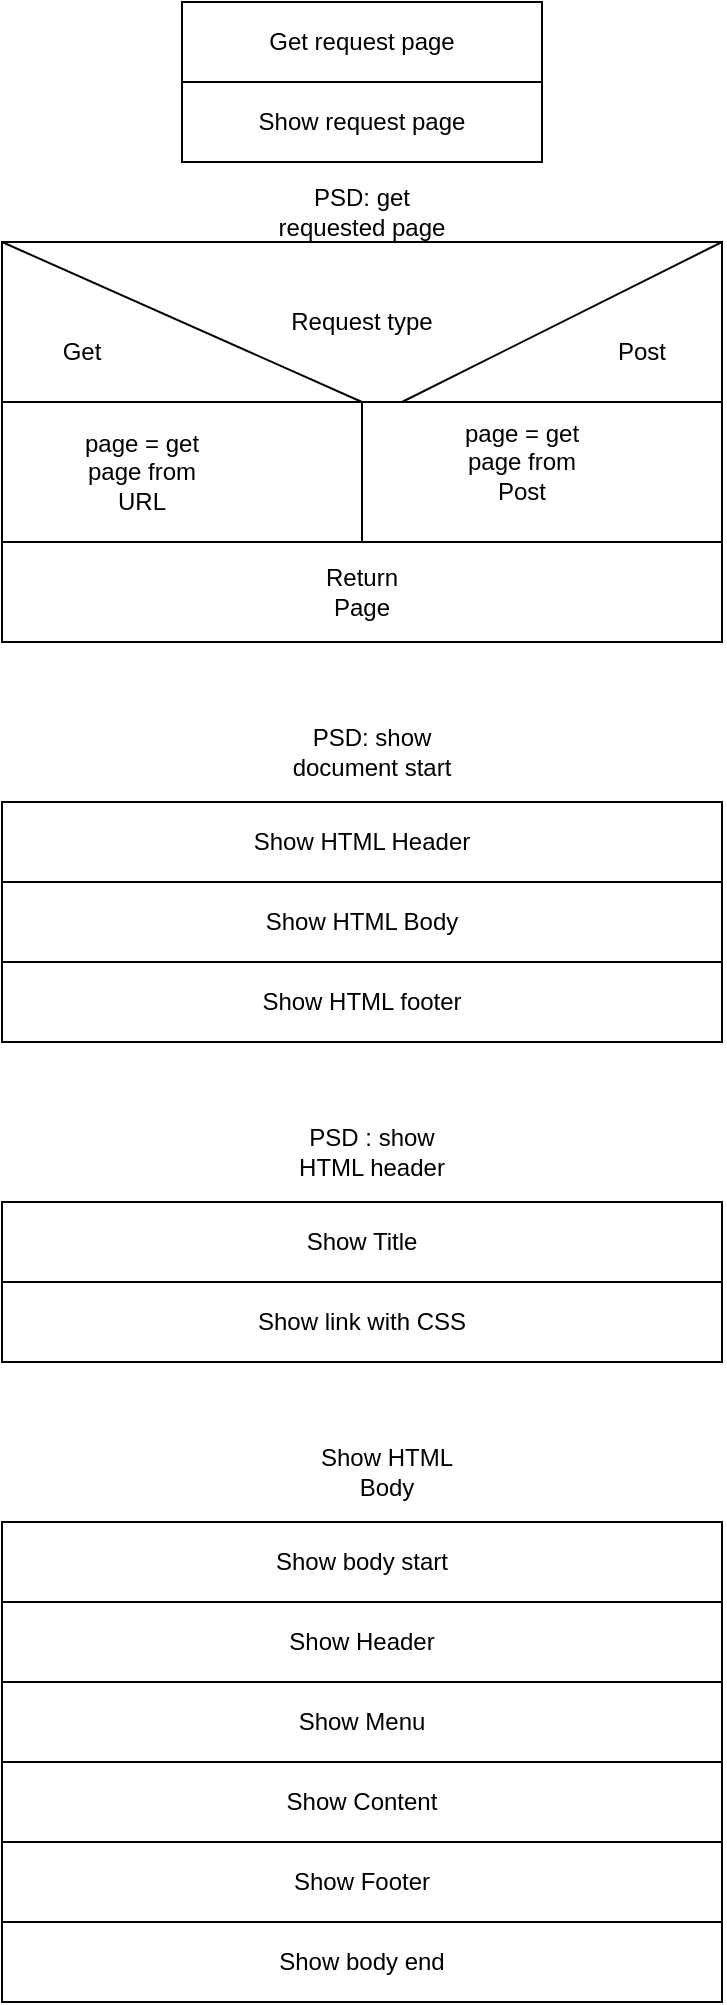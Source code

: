 <mxfile pages="3">
    <diagram id="C5RBs43oDa-KdzZeNtuy" name="Page-1">
        <mxGraphModel dx="1242" dy="547" grid="1" gridSize="10" guides="1" tooltips="1" connect="1" arrows="1" fold="1" page="1" pageScale="1" pageWidth="827" pageHeight="1169" math="0" shadow="0">
            <root>
                <mxCell id="WIyWlLk6GJQsqaUBKTNV-0"/>
                <mxCell id="WIyWlLk6GJQsqaUBKTNV-1" parent="WIyWlLk6GJQsqaUBKTNV-0"/>
                <mxCell id="hNppUeTBCcueo2QdrcWc-7" value="Get request page" style="rounded=0;whiteSpace=wrap;html=1;" parent="WIyWlLk6GJQsqaUBKTNV-1" vertex="1">
                    <mxGeometry x="250" y="40" width="180" height="40" as="geometry"/>
                </mxCell>
                <mxCell id="hNppUeTBCcueo2QdrcWc-8" value="Show request page" style="rounded=0;whiteSpace=wrap;html=1;" parent="WIyWlLk6GJQsqaUBKTNV-1" vertex="1">
                    <mxGeometry x="250" y="80" width="180" height="40" as="geometry"/>
                </mxCell>
                <mxCell id="hNppUeTBCcueo2QdrcWc-9" value="Request type" style="rounded=0;whiteSpace=wrap;html=1;" parent="WIyWlLk6GJQsqaUBKTNV-1" vertex="1">
                    <mxGeometry x="160" y="160" width="360" height="80" as="geometry"/>
                </mxCell>
                <mxCell id="hNppUeTBCcueo2QdrcWc-10" value="" style="endArrow=none;html=1;rounded=0;" parent="WIyWlLk6GJQsqaUBKTNV-1" source="hNppUeTBCcueo2QdrcWc-9" edge="1">
                    <mxGeometry width="50" height="50" relative="1" as="geometry">
                        <mxPoint x="470" y="210" as="sourcePoint"/>
                        <mxPoint x="520" y="160" as="targetPoint"/>
                    </mxGeometry>
                </mxCell>
                <mxCell id="hNppUeTBCcueo2QdrcWc-11" value="" style="endArrow=none;html=1;rounded=0;" parent="WIyWlLk6GJQsqaUBKTNV-1" source="hNppUeTBCcueo2QdrcWc-9" edge="1">
                    <mxGeometry width="50" height="50" relative="1" as="geometry">
                        <mxPoint x="470" y="210" as="sourcePoint"/>
                        <mxPoint x="520" y="160" as="targetPoint"/>
                        <Array as="points">
                            <mxPoint x="360" y="240"/>
                        </Array>
                    </mxGeometry>
                </mxCell>
                <mxCell id="hNppUeTBCcueo2QdrcWc-13" value="" style="endArrow=none;html=1;rounded=0;" parent="WIyWlLk6GJQsqaUBKTNV-1" source="hNppUeTBCcueo2QdrcWc-9" edge="1">
                    <mxGeometry width="50" height="50" relative="1" as="geometry">
                        <mxPoint x="200" y="220" as="sourcePoint"/>
                        <mxPoint x="160" y="160" as="targetPoint"/>
                    </mxGeometry>
                </mxCell>
                <mxCell id="hNppUeTBCcueo2QdrcWc-14" value="" style="endArrow=none;html=1;rounded=0;" parent="WIyWlLk6GJQsqaUBKTNV-1" source="hNppUeTBCcueo2QdrcWc-9" edge="1">
                    <mxGeometry width="50" height="50" relative="1" as="geometry">
                        <mxPoint x="200" y="220" as="sourcePoint"/>
                        <mxPoint x="160" y="160" as="targetPoint"/>
                    </mxGeometry>
                </mxCell>
                <mxCell id="hNppUeTBCcueo2QdrcWc-15" value="" style="endArrow=none;html=1;rounded=0;entryX=0;entryY=0;entryDx=0;entryDy=0;exitX=0.5;exitY=1;exitDx=0;exitDy=0;" parent="WIyWlLk6GJQsqaUBKTNV-1" source="hNppUeTBCcueo2QdrcWc-9" target="hNppUeTBCcueo2QdrcWc-9" edge="1">
                    <mxGeometry width="50" height="50" relative="1" as="geometry">
                        <mxPoint x="390" y="310" as="sourcePoint"/>
                        <mxPoint x="440" y="260" as="targetPoint"/>
                    </mxGeometry>
                </mxCell>
                <mxCell id="hNppUeTBCcueo2QdrcWc-16" value="Get" style="text;html=1;strokeColor=none;fillColor=none;align=center;verticalAlign=middle;whiteSpace=wrap;rounded=0;" parent="WIyWlLk6GJQsqaUBKTNV-1" vertex="1">
                    <mxGeometry x="170" y="200" width="60" height="30" as="geometry"/>
                </mxCell>
                <mxCell id="hNppUeTBCcueo2QdrcWc-17" value="Post" style="text;html=1;strokeColor=none;fillColor=none;align=center;verticalAlign=middle;whiteSpace=wrap;rounded=0;" parent="WIyWlLk6GJQsqaUBKTNV-1" vertex="1">
                    <mxGeometry x="450" y="200" width="60" height="30" as="geometry"/>
                </mxCell>
                <mxCell id="hNppUeTBCcueo2QdrcWc-18" value="" style="rounded=0;whiteSpace=wrap;html=1;" parent="WIyWlLk6GJQsqaUBKTNV-1" vertex="1">
                    <mxGeometry x="160" y="240" width="360" height="70" as="geometry"/>
                </mxCell>
                <mxCell id="hNppUeTBCcueo2QdrcWc-20" value="" style="endArrow=none;html=1;rounded=0;exitX=0.5;exitY=0;exitDx=0;exitDy=0;entryX=0.5;entryY=1;entryDx=0;entryDy=0;" parent="WIyWlLk6GJQsqaUBKTNV-1" source="hNppUeTBCcueo2QdrcWc-18" target="hNppUeTBCcueo2QdrcWc-18" edge="1">
                    <mxGeometry width="50" height="50" relative="1" as="geometry">
                        <mxPoint x="390" y="310" as="sourcePoint"/>
                        <mxPoint x="440" y="260" as="targetPoint"/>
                    </mxGeometry>
                </mxCell>
                <mxCell id="hNppUeTBCcueo2QdrcWc-21" value="page = get page from URL" style="text;html=1;strokeColor=none;fillColor=none;align=center;verticalAlign=middle;whiteSpace=wrap;rounded=0;" parent="WIyWlLk6GJQsqaUBKTNV-1" vertex="1">
                    <mxGeometry x="200" y="260" width="60" height="30" as="geometry"/>
                </mxCell>
                <mxCell id="hNppUeTBCcueo2QdrcWc-22" value="page = get page from Post" style="text;html=1;strokeColor=none;fillColor=none;align=center;verticalAlign=middle;whiteSpace=wrap;rounded=0;" parent="WIyWlLk6GJQsqaUBKTNV-1" vertex="1">
                    <mxGeometry x="390" y="250" width="60" height="40" as="geometry"/>
                </mxCell>
                <mxCell id="hNppUeTBCcueo2QdrcWc-23" value="" style="rounded=0;whiteSpace=wrap;html=1;" parent="WIyWlLk6GJQsqaUBKTNV-1" vertex="1">
                    <mxGeometry x="160" y="310" width="360" height="50" as="geometry"/>
                </mxCell>
                <mxCell id="hNppUeTBCcueo2QdrcWc-24" value="Return Page" style="text;html=1;strokeColor=none;fillColor=none;align=center;verticalAlign=middle;whiteSpace=wrap;rounded=0;" parent="WIyWlLk6GJQsqaUBKTNV-1" vertex="1">
                    <mxGeometry x="310" y="320" width="60" height="30" as="geometry"/>
                </mxCell>
                <mxCell id="hNppUeTBCcueo2QdrcWc-25" value="PSD: get requested page" style="text;html=1;strokeColor=none;fillColor=none;align=center;verticalAlign=middle;whiteSpace=wrap;rounded=0;" parent="WIyWlLk6GJQsqaUBKTNV-1" vertex="1">
                    <mxGeometry x="290" y="130" width="100" height="30" as="geometry"/>
                </mxCell>
                <mxCell id="hNppUeTBCcueo2QdrcWc-26" value="PSD: show document start" style="text;html=1;strokeColor=none;fillColor=none;align=center;verticalAlign=middle;whiteSpace=wrap;rounded=0;" parent="WIyWlLk6GJQsqaUBKTNV-1" vertex="1">
                    <mxGeometry x="300" y="400" width="90" height="30" as="geometry"/>
                </mxCell>
                <mxCell id="hNppUeTBCcueo2QdrcWc-40" value="" style="rounded=0;whiteSpace=wrap;html=1;" parent="WIyWlLk6GJQsqaUBKTNV-1" vertex="1">
                    <mxGeometry x="160" y="440" width="360" height="40" as="geometry"/>
                </mxCell>
                <mxCell id="hNppUeTBCcueo2QdrcWc-41" value="Show HTML Body" style="rounded=0;whiteSpace=wrap;html=1;" parent="WIyWlLk6GJQsqaUBKTNV-1" vertex="1">
                    <mxGeometry x="160" y="480" width="360" height="40" as="geometry"/>
                </mxCell>
                <mxCell id="hNppUeTBCcueo2QdrcWc-42" value="Show HTML footer" style="rounded=0;whiteSpace=wrap;html=1;" parent="WIyWlLk6GJQsqaUBKTNV-1" vertex="1">
                    <mxGeometry x="160" y="520" width="360" height="40" as="geometry"/>
                </mxCell>
                <mxCell id="hNppUeTBCcueo2QdrcWc-43" value="Show HTML Header" style="text;html=1;strokeColor=none;fillColor=none;align=center;verticalAlign=middle;whiteSpace=wrap;rounded=0;" parent="WIyWlLk6GJQsqaUBKTNV-1" vertex="1">
                    <mxGeometry x="280" y="445" width="120" height="30" as="geometry"/>
                </mxCell>
                <mxCell id="hNppUeTBCcueo2QdrcWc-47" value="PSD : show HTML header" style="text;html=1;strokeColor=none;fillColor=none;align=center;verticalAlign=middle;whiteSpace=wrap;rounded=0;" parent="WIyWlLk6GJQsqaUBKTNV-1" vertex="1">
                    <mxGeometry x="295" y="600" width="100" height="30" as="geometry"/>
                </mxCell>
                <mxCell id="hNppUeTBCcueo2QdrcWc-48" value="Show Title" style="rounded=0;whiteSpace=wrap;html=1;" parent="WIyWlLk6GJQsqaUBKTNV-1" vertex="1">
                    <mxGeometry x="160" y="640" width="360" height="40" as="geometry"/>
                </mxCell>
                <mxCell id="hNppUeTBCcueo2QdrcWc-49" value="Show link with CSS" style="rounded=0;whiteSpace=wrap;html=1;" parent="WIyWlLk6GJQsqaUBKTNV-1" vertex="1">
                    <mxGeometry x="160" y="680" width="360" height="40" as="geometry"/>
                </mxCell>
                <mxCell id="hNppUeTBCcueo2QdrcWc-50" value="Show HTML Body" style="text;html=1;strokeColor=none;fillColor=none;align=center;verticalAlign=middle;whiteSpace=wrap;rounded=0;" parent="WIyWlLk6GJQsqaUBKTNV-1" vertex="1">
                    <mxGeometry x="315" y="760" width="75" height="30" as="geometry"/>
                </mxCell>
                <mxCell id="hNppUeTBCcueo2QdrcWc-51" value="Show body start" style="rounded=0;whiteSpace=wrap;html=1;" parent="WIyWlLk6GJQsqaUBKTNV-1" vertex="1">
                    <mxGeometry x="160" y="800" width="360" height="40" as="geometry"/>
                </mxCell>
                <mxCell id="hNppUeTBCcueo2QdrcWc-52" value="Show Header" style="rounded=0;whiteSpace=wrap;html=1;" parent="WIyWlLk6GJQsqaUBKTNV-1" vertex="1">
                    <mxGeometry x="160" y="840" width="360" height="40" as="geometry"/>
                </mxCell>
                <mxCell id="hNppUeTBCcueo2QdrcWc-53" value="Show Menu" style="rounded=0;whiteSpace=wrap;html=1;" parent="WIyWlLk6GJQsqaUBKTNV-1" vertex="1">
                    <mxGeometry x="160" y="880" width="360" height="40" as="geometry"/>
                </mxCell>
                <mxCell id="hNppUeTBCcueo2QdrcWc-54" value="Show Content" style="rounded=0;whiteSpace=wrap;html=1;" parent="WIyWlLk6GJQsqaUBKTNV-1" vertex="1">
                    <mxGeometry x="160" y="920" width="360" height="40" as="geometry"/>
                </mxCell>
                <mxCell id="hNppUeTBCcueo2QdrcWc-55" value="Show Footer" style="rounded=0;whiteSpace=wrap;html=1;" parent="WIyWlLk6GJQsqaUBKTNV-1" vertex="1">
                    <mxGeometry x="160" y="960" width="360" height="40" as="geometry"/>
                </mxCell>
                <mxCell id="hNppUeTBCcueo2QdrcWc-56" value="Show body end" style="rounded=0;whiteSpace=wrap;html=1;" parent="WIyWlLk6GJQsqaUBKTNV-1" vertex="1">
                    <mxGeometry x="160" y="1000" width="360" height="40" as="geometry"/>
                </mxCell>
            </root>
        </mxGraphModel>
    </diagram>
    <diagram id="RG1cRNQeeQl86YP6Rbhd" name="Page-2">
        <mxGraphModel dx="1242" dy="547" grid="1" gridSize="10" guides="1" tooltips="1" connect="1" arrows="1" fold="1" page="1" pageScale="1" pageWidth="850" pageHeight="1100" math="0" shadow="0">
            <root>
                <mxCell id="0"/>
                <mxCell id="1" parent="0"/>
                <mxCell id="vC8PAEDVLSM5KwKHSJb1-1" value="Show Header start" style="rounded=0;whiteSpace=wrap;html=1;" parent="1" vertex="1">
                    <mxGeometry x="200" y="80" width="400" height="40" as="geometry"/>
                </mxCell>
                <mxCell id="vC8PAEDVLSM5KwKHSJb1-2" value="Show&amp;nbsp; Header" style="text;html=1;strokeColor=none;fillColor=none;align=center;verticalAlign=middle;whiteSpace=wrap;rounded=0;" parent="1" vertex="1">
                    <mxGeometry x="350" y="40" width="70" height="30" as="geometry"/>
                </mxCell>
                <mxCell id="vC8PAEDVLSM5KwKHSJb1-3" value="Show Header" style="rounded=0;whiteSpace=wrap;html=1;" parent="1" vertex="1">
                    <mxGeometry x="200" y="120" width="400" height="40" as="geometry"/>
                </mxCell>
                <mxCell id="vC8PAEDVLSM5KwKHSJb1-4" value="Show Header end" style="rounded=0;whiteSpace=wrap;html=1;" parent="1" vertex="1">
                    <mxGeometry x="200" y="160" width="400" height="40" as="geometry"/>
                </mxCell>
                <mxCell id="vC8PAEDVLSM5KwKHSJb1-8" value="Show Menu Start" style="rounded=0;whiteSpace=wrap;html=1;" parent="1" vertex="1">
                    <mxGeometry x="200" y="280" width="400" height="40" as="geometry"/>
                </mxCell>
                <mxCell id="vC8PAEDVLSM5KwKHSJb1-12" value="Show Menu Conents" style="rounded=0;whiteSpace=wrap;html=1;" parent="1" vertex="1">
                    <mxGeometry x="200" y="320" width="400" height="40" as="geometry"/>
                </mxCell>
                <mxCell id="vC8PAEDVLSM5KwKHSJb1-13" value="Show Menu End" style="rounded=0;whiteSpace=wrap;html=1;" parent="1" vertex="1">
                    <mxGeometry x="200" y="360" width="400" height="40" as="geometry"/>
                </mxCell>
                <mxCell id="vC8PAEDVLSM5KwKHSJb1-14" value="Show Menu" style="text;html=1;strokeColor=none;fillColor=none;align=center;verticalAlign=middle;whiteSpace=wrap;rounded=0;" parent="1" vertex="1">
                    <mxGeometry x="365" y="240" width="65" height="30" as="geometry"/>
                </mxCell>
                <mxCell id="vC8PAEDVLSM5KwKHSJb1-15" value="Show Content" style="text;html=1;strokeColor=none;fillColor=none;align=center;verticalAlign=middle;whiteSpace=wrap;rounded=0;" parent="1" vertex="1">
                    <mxGeometry x="360" y="430" width="60" height="30" as="geometry"/>
                </mxCell>
                <mxCell id="vC8PAEDVLSM5KwKHSJb1-16" value="" style="rounded=0;whiteSpace=wrap;html=1;" parent="1" vertex="1">
                    <mxGeometry x="200" y="480" width="400" height="120" as="geometry"/>
                </mxCell>
                <mxCell id="vC8PAEDVLSM5KwKHSJb1-18" value="" style="endArrow=none;html=1;rounded=0;exitX=0.5;exitY=1;exitDx=0;exitDy=0;entryX=1;entryY=0;entryDx=0;entryDy=0;" parent="1" source="vC8PAEDVLSM5KwKHSJb1-16" target="vC8PAEDVLSM5KwKHSJb1-16" edge="1">
                    <mxGeometry width="50" height="50" relative="1" as="geometry">
                        <mxPoint x="400" y="490" as="sourcePoint"/>
                        <mxPoint x="450" y="440" as="targetPoint"/>
                    </mxGeometry>
                </mxCell>
                <mxCell id="vC8PAEDVLSM5KwKHSJb1-19" value="" style="endArrow=none;html=1;rounded=0;entryX=0.5;entryY=1;entryDx=0;entryDy=0;exitX=0;exitY=0;exitDx=0;exitDy=0;" parent="1" source="vC8PAEDVLSM5KwKHSJb1-16" target="vC8PAEDVLSM5KwKHSJb1-16" edge="1">
                    <mxGeometry width="50" height="50" relative="1" as="geometry">
                        <mxPoint x="400" y="490" as="sourcePoint"/>
                        <mxPoint x="450" y="440" as="targetPoint"/>
                    </mxGeometry>
                </mxCell>
                <mxCell id="vC8PAEDVLSM5KwKHSJb1-20" value="" style="endArrow=none;html=1;rounded=0;entryX=0.199;entryY=1.011;entryDx=0;entryDy=0;entryPerimeter=0;" parent="1" target="vC8PAEDVLSM5KwKHSJb1-16" edge="1">
                    <mxGeometry width="50" height="50" relative="1" as="geometry">
                        <mxPoint x="280" y="530" as="sourcePoint"/>
                        <mxPoint x="450" y="440" as="targetPoint"/>
                    </mxGeometry>
                </mxCell>
                <mxCell id="vC8PAEDVLSM5KwKHSJb1-21" value="" style="endArrow=none;html=1;rounded=0;exitX=0.789;exitY=1.022;exitDx=0;exitDy=0;exitPerimeter=0;" parent="1" source="vC8PAEDVLSM5KwKHSJb1-16" edge="1">
                    <mxGeometry width="50" height="50" relative="1" as="geometry">
                        <mxPoint x="400" y="570" as="sourcePoint"/>
                        <mxPoint x="516" y="530" as="targetPoint"/>
                    </mxGeometry>
                </mxCell>
                <mxCell id="vC8PAEDVLSM5KwKHSJb1-22" value="" style="rounded=0;whiteSpace=wrap;html=1;" parent="1" vertex="1">
                    <mxGeometry x="200" y="600" width="400" height="80" as="geometry"/>
                </mxCell>
                <mxCell id="vC8PAEDVLSM5KwKHSJb1-23" value="" style="endArrow=none;html=1;rounded=0;entryX=0.788;entryY=0.008;entryDx=0;entryDy=0;entryPerimeter=0;exitX=0.784;exitY=1.05;exitDx=0;exitDy=0;exitPerimeter=0;" parent="1" source="vC8PAEDVLSM5KwKHSJb1-22" target="vC8PAEDVLSM5KwKHSJb1-22" edge="1">
                    <mxGeometry width="50" height="50" relative="1" as="geometry">
                        <mxPoint x="400" y="710" as="sourcePoint"/>
                        <mxPoint x="450" y="660" as="targetPoint"/>
                    </mxGeometry>
                </mxCell>
                <mxCell id="vC8PAEDVLSM5KwKHSJb1-25" value="" style="endArrow=none;html=1;rounded=0;entryX=0.5;entryY=0;entryDx=0;entryDy=0;" parent="1" target="vC8PAEDVLSM5KwKHSJb1-22" edge="1">
                    <mxGeometry width="50" height="50" relative="1" as="geometry">
                        <mxPoint x="400" y="680" as="sourcePoint"/>
                        <mxPoint x="450" y="660" as="targetPoint"/>
                    </mxGeometry>
                </mxCell>
                <mxCell id="vC8PAEDVLSM5KwKHSJb1-29" value="" style="endArrow=none;html=1;rounded=0;entryX=0.199;entryY=-0.025;entryDx=0;entryDy=0;entryPerimeter=0;exitX=0.194;exitY=1.017;exitDx=0;exitDy=0;exitPerimeter=0;" parent="1" source="vC8PAEDVLSM5KwKHSJb1-22" target="vC8PAEDVLSM5KwKHSJb1-22" edge="1">
                    <mxGeometry width="50" height="50" relative="1" as="geometry">
                        <mxPoint x="280" y="670" as="sourcePoint"/>
                        <mxPoint x="450" y="660" as="targetPoint"/>
                    </mxGeometry>
                </mxCell>
                <mxCell id="vC8PAEDVLSM5KwKHSJb1-30" value="Page?" style="text;html=1;strokeColor=none;fillColor=none;align=center;verticalAlign=middle;whiteSpace=wrap;rounded=0;" parent="1" vertex="1">
                    <mxGeometry x="367.5" y="520" width="60" height="30" as="geometry"/>
                </mxCell>
                <mxCell id="vC8PAEDVLSM5KwKHSJb1-31" value="Home" style="text;html=1;strokeColor=none;fillColor=none;align=center;verticalAlign=middle;whiteSpace=wrap;rounded=0;" parent="1" vertex="1">
                    <mxGeometry x="200" y="560" width="60" height="30" as="geometry"/>
                </mxCell>
                <mxCell id="vC8PAEDVLSM5KwKHSJb1-32" value="About" style="text;html=1;strokeColor=none;fillColor=none;align=center;verticalAlign=middle;whiteSpace=wrap;rounded=0;" parent="1" vertex="1">
                    <mxGeometry x="290" y="560" width="60" height="30" as="geometry"/>
                </mxCell>
                <mxCell id="vC8PAEDVLSM5KwKHSJb1-33" value="Anders" style="text;html=1;strokeColor=none;fillColor=none;align=center;verticalAlign=middle;whiteSpace=wrap;rounded=0;" parent="1" vertex="1">
                    <mxGeometry x="530" y="570" width="60" height="30" as="geometry"/>
                </mxCell>
                <mxCell id="vC8PAEDVLSM5KwKHSJb1-34" value="Contact" style="text;html=1;strokeColor=none;fillColor=none;align=center;verticalAlign=middle;whiteSpace=wrap;rounded=0;" parent="1" vertex="1">
                    <mxGeometry x="460" y="570" width="60" height="30" as="geometry"/>
                </mxCell>
                <mxCell id="vC8PAEDVLSM5KwKHSJb1-35" value="Show home content" style="text;html=1;strokeColor=none;fillColor=none;align=center;verticalAlign=middle;whiteSpace=wrap;rounded=0;" parent="1" vertex="1">
                    <mxGeometry x="210" y="620" width="60" height="30" as="geometry"/>
                </mxCell>
                <mxCell id="vC8PAEDVLSM5KwKHSJb1-36" value="Show about content" style="text;html=1;strokeColor=none;fillColor=none;align=center;verticalAlign=middle;whiteSpace=wrap;rounded=0;" parent="1" vertex="1">
                    <mxGeometry x="320" y="625" width="60" height="30" as="geometry"/>
                </mxCell>
                <mxCell id="vC8PAEDVLSM5KwKHSJb1-37" value="Show contact content" style="text;html=1;strokeColor=none;fillColor=none;align=center;verticalAlign=middle;whiteSpace=wrap;rounded=0;" parent="1" vertex="1">
                    <mxGeometry x="425" y="625" width="60" height="30" as="geometry"/>
                </mxCell>
                <mxCell id="vC8PAEDVLSM5KwKHSJb1-38" value="Show Error" style="text;html=1;strokeColor=none;fillColor=none;align=center;verticalAlign=middle;whiteSpace=wrap;rounded=0;" parent="1" vertex="1">
                    <mxGeometry x="530" y="630" width="60" height="30" as="geometry"/>
                </mxCell>
                <mxCell id="vC8PAEDVLSM5KwKHSJb1-39" value="Show contact content" style="text;html=1;strokeColor=none;fillColor=none;align=center;verticalAlign=middle;whiteSpace=wrap;rounded=0;" parent="1" vertex="1">
                    <mxGeometry x="360" y="720" width="80" height="30" as="geometry"/>
                </mxCell>
                <mxCell id="vC8PAEDVLSM5KwKHSJb1-40" value="Validatie Contact" style="rounded=0;whiteSpace=wrap;html=1;" parent="1" vertex="1">
                    <mxGeometry x="200" y="760" width="400" height="40" as="geometry"/>
                </mxCell>
                <mxCell id="vC8PAEDVLSM5KwKHSJb1-41" value="Valid?" style="rounded=0;whiteSpace=wrap;html=1;" parent="1" vertex="1">
                    <mxGeometry x="200" y="800" width="400" height="80" as="geometry"/>
                </mxCell>
                <mxCell id="vC8PAEDVLSM5KwKHSJb1-42" value="" style="rounded=0;whiteSpace=wrap;html=1;" parent="1" vertex="1">
                    <mxGeometry x="200" y="880" width="400" height="80" as="geometry"/>
                </mxCell>
                <mxCell id="vC8PAEDVLSM5KwKHSJb1-44" value="" style="endArrow=none;html=1;rounded=0;exitX=0;exitY=0;exitDx=0;exitDy=0;entryX=0.5;entryY=1;entryDx=0;entryDy=0;" parent="1" source="vC8PAEDVLSM5KwKHSJb1-41" target="vC8PAEDVLSM5KwKHSJb1-41" edge="1">
                    <mxGeometry width="50" height="50" relative="1" as="geometry">
                        <mxPoint x="400" y="930" as="sourcePoint"/>
                        <mxPoint x="450" y="880" as="targetPoint"/>
                    </mxGeometry>
                </mxCell>
                <mxCell id="vC8PAEDVLSM5KwKHSJb1-45" value="" style="endArrow=none;html=1;rounded=0;entryX=1;entryY=0;entryDx=0;entryDy=0;" parent="1" target="vC8PAEDVLSM5KwKHSJb1-41" edge="1">
                    <mxGeometry width="50" height="50" relative="1" as="geometry">
                        <mxPoint x="400" y="880" as="sourcePoint"/>
                        <mxPoint x="450" y="880" as="targetPoint"/>
                    </mxGeometry>
                </mxCell>
                <mxCell id="vC8PAEDVLSM5KwKHSJb1-46" value="False" style="text;html=1;strokeColor=none;fillColor=none;align=center;verticalAlign=middle;whiteSpace=wrap;rounded=0;" parent="1" vertex="1">
                    <mxGeometry x="220" y="840" width="60" height="30" as="geometry"/>
                </mxCell>
                <mxCell id="vC8PAEDVLSM5KwKHSJb1-47" value="True" style="text;html=1;strokeColor=none;fillColor=none;align=center;verticalAlign=middle;whiteSpace=wrap;rounded=0;" parent="1" vertex="1">
                    <mxGeometry x="520" y="840" width="60" height="30" as="geometry"/>
                </mxCell>
                <mxCell id="vC8PAEDVLSM5KwKHSJb1-50" value="" style="endArrow=none;html=1;rounded=0;exitX=0.5;exitY=1;exitDx=0;exitDy=0;" parent="1" source="vC8PAEDVLSM5KwKHSJb1-42" edge="1">
                    <mxGeometry width="50" height="50" relative="1" as="geometry">
                        <mxPoint x="400" y="930" as="sourcePoint"/>
                        <mxPoint x="400" y="880" as="targetPoint"/>
                    </mxGeometry>
                </mxCell>
                <mxCell id="vC8PAEDVLSM5KwKHSJb1-51" value="Show Contact Form" style="text;html=1;strokeColor=none;fillColor=none;align=center;verticalAlign=middle;whiteSpace=wrap;rounded=0;" parent="1" vertex="1">
                    <mxGeometry x="250" y="900" width="60" height="30" as="geometry"/>
                </mxCell>
                <mxCell id="vC8PAEDVLSM5KwKHSJb1-52" value="Show Contact Thanks" style="text;html=1;strokeColor=none;fillColor=none;align=center;verticalAlign=middle;whiteSpace=wrap;rounded=0;" parent="1" vertex="1">
                    <mxGeometry x="470" y="900" width="60" height="30" as="geometry"/>
                </mxCell>
            </root>
        </mxGraphModel>
    </diagram>
    <diagram id="gikpwTxNODtyWTsM0xY_" name="Page-3">
        <mxGraphModel dx="1242" dy="547" grid="1" gridSize="10" guides="1" tooltips="1" connect="1" arrows="1" fold="1" page="1" pageScale="1" pageWidth="850" pageHeight="1100" math="0" shadow="0">
            <root>
                <mxCell id="0"/>
                <mxCell id="1" parent="0"/>
                <mxCell id="7IWfpjodlrdHWXvk8CLF-3" value="" style="rounded=0;whiteSpace=wrap;html=1;" parent="1" vertex="1">
                    <mxGeometry x="80" y="30" width="680" height="50" as="geometry"/>
                </mxCell>
                <mxCell id="rOORRpgIX8pTfMImWT3K-1" value="Validate Contact" style="text;html=1;strokeColor=none;fillColor=none;align=center;verticalAlign=middle;whiteSpace=wrap;rounded=0;" parent="1" vertex="1">
                    <mxGeometry x="275" width="210" height="40" as="geometry"/>
                </mxCell>
                <mxCell id="rOORRpgIX8pTfMImWT3K-2" value="" style="rounded=0;whiteSpace=wrap;html=1;" parent="1" vertex="1">
                    <mxGeometry x="80" y="80" width="680" height="80" as="geometry"/>
                </mxCell>
                <mxCell id="rOORRpgIX8pTfMImWT3K-3" value="" style="endArrow=none;html=1;rounded=0;entryX=1;entryY=0;entryDx=0;entryDy=0;exitX=0.448;exitY=1;exitDx=0;exitDy=0;exitPerimeter=0;" parent="1" source="rOORRpgIX8pTfMImWT3K-2" target="rOORRpgIX8pTfMImWT3K-2" edge="1">
                    <mxGeometry width="50" height="50" relative="1" as="geometry">
                        <mxPoint x="400" y="260" as="sourcePoint"/>
                        <mxPoint x="450" y="210" as="targetPoint"/>
                    </mxGeometry>
                </mxCell>
                <mxCell id="rOORRpgIX8pTfMImWT3K-4" value="" style="endArrow=none;html=1;rounded=0;exitX=0;exitY=0;exitDx=0;exitDy=0;" parent="1" source="rOORRpgIX8pTfMImWT3K-2" edge="1">
                    <mxGeometry width="50" height="50" relative="1" as="geometry">
                        <mxPoint x="400" y="260" as="sourcePoint"/>
                        <mxPoint x="390" y="160" as="targetPoint"/>
                    </mxGeometry>
                </mxCell>
                <mxCell id="rOORRpgIX8pTfMImWT3K-6" value="Get" style="text;html=1;strokeColor=none;fillColor=none;align=center;verticalAlign=middle;whiteSpace=wrap;rounded=0;" parent="1" vertex="1">
                    <mxGeometry x="120" y="110" width="60" height="30" as="geometry"/>
                </mxCell>
                <mxCell id="rOORRpgIX8pTfMImWT3K-7" value="Post" style="text;html=1;strokeColor=none;fillColor=none;align=center;verticalAlign=middle;whiteSpace=wrap;rounded=0;" parent="1" vertex="1">
                    <mxGeometry x="650" y="110" width="60" height="30" as="geometry"/>
                </mxCell>
                <mxCell id="rOORRpgIX8pTfMImWT3K-8" value="" style="rounded=0;whiteSpace=wrap;html=1;" parent="1" vertex="1">
                    <mxGeometry x="80" y="160" width="310" height="1160" as="geometry"/>
                </mxCell>
                <mxCell id="rOORRpgIX8pTfMImWT3K-9" value="" style="rounded=0;whiteSpace=wrap;html=1;" parent="1" vertex="1">
                    <mxGeometry x="390" y="80" width="370" height="910" as="geometry"/>
                </mxCell>
                <mxCell id="rOORRpgIX8pTfMImWT3K-10" value="" style="rounded=0;whiteSpace=wrap;html=1;" parent="1" vertex="1">
                    <mxGeometry x="390" y="160" width="370" height="70" as="geometry"/>
                </mxCell>
                <mxCell id="rOORRpgIX8pTfMImWT3K-11" value="" style="rounded=0;whiteSpace=wrap;html=1;" parent="1" vertex="1">
                    <mxGeometry x="390" y="230" width="370" height="50" as="geometry"/>
                </mxCell>
                <mxCell id="rOORRpgIX8pTfMImWT3K-12" style="edgeStyle=orthogonalEdgeStyle;rounded=0;orthogonalLoop=1;jettySize=auto;html=1;exitX=0.5;exitY=1;exitDx=0;exitDy=0;" parent="1" source="rOORRpgIX8pTfMImWT3K-11" target="rOORRpgIX8pTfMImWT3K-11" edge="1">
                    <mxGeometry relative="1" as="geometry"/>
                </mxCell>
                <mxCell id="rOORRpgIX8pTfMImWT3K-13" value="" style="endArrow=none;html=1;rounded=0;entryX=0;entryY=0;entryDx=0;entryDy=0;exitX=0.5;exitY=0;exitDx=0;exitDy=0;" parent="1" source="rOORRpgIX8pTfMImWT3K-11" target="rOORRpgIX8pTfMImWT3K-10" edge="1">
                    <mxGeometry width="50" height="50" relative="1" as="geometry">
                        <mxPoint x="400" y="330" as="sourcePoint"/>
                        <mxPoint x="450" y="280" as="targetPoint"/>
                    </mxGeometry>
                </mxCell>
                <mxCell id="rOORRpgIX8pTfMImWT3K-14" value="" style="endArrow=none;html=1;rounded=0;entryX=1;entryY=0;entryDx=0;entryDy=0;exitX=0.5;exitY=0;exitDx=0;exitDy=0;" parent="1" source="rOORRpgIX8pTfMImWT3K-11" target="rOORRpgIX8pTfMImWT3K-10" edge="1">
                    <mxGeometry width="50" height="50" relative="1" as="geometry">
                        <mxPoint x="400" y="330" as="sourcePoint"/>
                        <mxPoint x="450" y="280" as="targetPoint"/>
                    </mxGeometry>
                </mxCell>
                <mxCell id="rOORRpgIX8pTfMImWT3K-15" value="" style="endArrow=none;html=1;rounded=0;entryX=0.5;entryY=0;entryDx=0;entryDy=0;exitX=0.5;exitY=1;exitDx=0;exitDy=0;" parent="1" source="rOORRpgIX8pTfMImWT3K-11" target="rOORRpgIX8pTfMImWT3K-11" edge="1">
                    <mxGeometry width="50" height="50" relative="1" as="geometry">
                        <mxPoint x="400" y="330" as="sourcePoint"/>
                        <mxPoint x="450" y="280" as="targetPoint"/>
                    </mxGeometry>
                </mxCell>
                <mxCell id="rOORRpgIX8pTfMImWT3K-16" value="Aanhref leeg?" style="text;html=1;strokeColor=none;fillColor=none;align=center;verticalAlign=middle;whiteSpace=wrap;rounded=0;" parent="1" vertex="1">
                    <mxGeometry x="545" y="170" width="60" height="30" as="geometry"/>
                </mxCell>
                <mxCell id="rOORRpgIX8pTfMImWT3K-17" value="True" style="text;html=1;strokeColor=none;fillColor=none;align=center;verticalAlign=middle;whiteSpace=wrap;rounded=0;" parent="1" vertex="1">
                    <mxGeometry x="400" y="200" width="60" height="30" as="geometry"/>
                </mxCell>
                <mxCell id="rOORRpgIX8pTfMImWT3K-18" value="False" style="text;html=1;strokeColor=none;fillColor=none;align=center;verticalAlign=middle;whiteSpace=wrap;rounded=0;" parent="1" vertex="1">
                    <mxGeometry x="680" y="200" width="60" height="30" as="geometry"/>
                </mxCell>
                <mxCell id="rOORRpgIX8pTfMImWT3K-19" value="aanhref error" style="text;html=1;strokeColor=none;fillColor=none;align=center;verticalAlign=middle;whiteSpace=wrap;rounded=0;" parent="1" vertex="1">
                    <mxGeometry x="415" y="250" width="60" height="30" as="geometry"/>
                </mxCell>
                <mxCell id="rOORRpgIX8pTfMImWT3K-20" value="aanhref" style="text;html=1;strokeColor=none;fillColor=none;align=center;verticalAlign=middle;whiteSpace=wrap;rounded=0;" parent="1" vertex="1">
                    <mxGeometry x="660" y="250" width="60" height="30" as="geometry"/>
                </mxCell>
                <mxCell id="rOORRpgIX8pTfMImWT3K-22" value="" style="rounded=0;whiteSpace=wrap;html=1;" parent="1" vertex="1">
                    <mxGeometry x="390" y="280" width="370" height="80" as="geometry"/>
                </mxCell>
                <mxCell id="rOORRpgIX8pTfMImWT3K-23" value="" style="rounded=0;whiteSpace=wrap;html=1;" parent="1" vertex="1">
                    <mxGeometry x="390" y="360" width="370" height="60" as="geometry"/>
                </mxCell>
                <mxCell id="rOORRpgIX8pTfMImWT3K-24" value="" style="endArrow=none;html=1;rounded=0;entryX=0.5;entryY=0;entryDx=0;entryDy=0;exitX=0.5;exitY=1;exitDx=0;exitDy=0;" parent="1" source="rOORRpgIX8pTfMImWT3K-23" target="rOORRpgIX8pTfMImWT3K-23" edge="1">
                    <mxGeometry width="50" height="50" relative="1" as="geometry">
                        <mxPoint x="400" y="380" as="sourcePoint"/>
                        <mxPoint x="450" y="330" as="targetPoint"/>
                    </mxGeometry>
                </mxCell>
                <mxCell id="rOORRpgIX8pTfMImWT3K-25" value="" style="endArrow=none;html=1;rounded=0;entryX=0.5;entryY=1;entryDx=0;entryDy=0;exitX=0;exitY=0;exitDx=0;exitDy=0;" parent="1" source="rOORRpgIX8pTfMImWT3K-22" target="rOORRpgIX8pTfMImWT3K-22" edge="1">
                    <mxGeometry width="50" height="50" relative="1" as="geometry">
                        <mxPoint x="400" y="380" as="sourcePoint"/>
                        <mxPoint x="450" y="330" as="targetPoint"/>
                    </mxGeometry>
                </mxCell>
                <mxCell id="rOORRpgIX8pTfMImWT3K-26" value="" style="endArrow=none;html=1;rounded=0;entryX=0.5;entryY=1;entryDx=0;entryDy=0;exitX=1;exitY=0;exitDx=0;exitDy=0;" parent="1" source="rOORRpgIX8pTfMImWT3K-22" target="rOORRpgIX8pTfMImWT3K-22" edge="1">
                    <mxGeometry width="50" height="50" relative="1" as="geometry">
                        <mxPoint x="400" y="380" as="sourcePoint"/>
                        <mxPoint x="450" y="330" as="targetPoint"/>
                    </mxGeometry>
                </mxCell>
                <mxCell id="rOORRpgIX8pTfMImWT3K-27" value="" style="rounded=0;whiteSpace=wrap;html=1;" parent="1" vertex="1">
                    <mxGeometry x="390" y="420" width="370" height="90" as="geometry"/>
                </mxCell>
                <mxCell id="rOORRpgIX8pTfMImWT3K-28" value="" style="endArrow=none;html=1;rounded=0;entryX=0.5;entryY=1;entryDx=0;entryDy=0;" parent="1" target="rOORRpgIX8pTfMImWT3K-27" edge="1">
                    <mxGeometry width="50" height="50" relative="1" as="geometry">
                        <mxPoint x="390" y="420" as="sourcePoint"/>
                        <mxPoint x="450" y="400" as="targetPoint"/>
                    </mxGeometry>
                </mxCell>
                <mxCell id="rOORRpgIX8pTfMImWT3K-29" value="" style="endArrow=none;html=1;rounded=0;entryX=1;entryY=0;entryDx=0;entryDy=0;exitX=0.5;exitY=1;exitDx=0;exitDy=0;" parent="1" source="rOORRpgIX8pTfMImWT3K-27" target="rOORRpgIX8pTfMImWT3K-27" edge="1">
                    <mxGeometry width="50" height="50" relative="1" as="geometry">
                        <mxPoint x="400" y="450" as="sourcePoint"/>
                        <mxPoint x="450" y="400" as="targetPoint"/>
                    </mxGeometry>
                </mxCell>
                <mxCell id="rOORRpgIX8pTfMImWT3K-30" value="" style="rounded=0;whiteSpace=wrap;html=1;" parent="1" vertex="1">
                    <mxGeometry x="390" y="510" width="370" height="60" as="geometry"/>
                </mxCell>
                <mxCell id="rOORRpgIX8pTfMImWT3K-31" value="" style="endArrow=none;html=1;rounded=0;entryX=0.5;entryY=0;entryDx=0;entryDy=0;exitX=0.5;exitY=1;exitDx=0;exitDy=0;" parent="1" source="rOORRpgIX8pTfMImWT3K-30" target="rOORRpgIX8pTfMImWT3K-30" edge="1">
                    <mxGeometry width="50" height="50" relative="1" as="geometry">
                        <mxPoint x="400" y="600" as="sourcePoint"/>
                        <mxPoint x="450" y="550" as="targetPoint"/>
                    </mxGeometry>
                </mxCell>
                <mxCell id="rOORRpgIX8pTfMImWT3K-32" value="" style="rounded=0;whiteSpace=wrap;html=1;" parent="1" vertex="1">
                    <mxGeometry x="390" y="570" width="370" height="80" as="geometry"/>
                </mxCell>
                <mxCell id="rOORRpgIX8pTfMImWT3K-33" value="" style="endArrow=none;html=1;rounded=0;entryX=1;entryY=0;entryDx=0;entryDy=0;exitX=0.5;exitY=0;exitDx=0;exitDy=0;" parent="1" source="rOORRpgIX8pTfMImWT3K-35" target="rOORRpgIX8pTfMImWT3K-32" edge="1">
                    <mxGeometry width="50" height="50" relative="1" as="geometry">
                        <mxPoint x="580" y="650" as="sourcePoint"/>
                        <mxPoint x="450" y="680" as="targetPoint"/>
                    </mxGeometry>
                </mxCell>
                <mxCell id="rOORRpgIX8pTfMImWT3K-34" value="" style="endArrow=none;html=1;rounded=0;entryX=0.5;entryY=1;entryDx=0;entryDy=0;exitX=0.005;exitY=0.1;exitDx=0;exitDy=0;exitPerimeter=0;" parent="1" source="rOORRpgIX8pTfMImWT3K-32" target="rOORRpgIX8pTfMImWT3K-32" edge="1">
                    <mxGeometry width="50" height="50" relative="1" as="geometry">
                        <mxPoint x="400" y="730" as="sourcePoint"/>
                        <mxPoint x="450" y="680" as="targetPoint"/>
                    </mxGeometry>
                </mxCell>
                <mxCell id="rOORRpgIX8pTfMImWT3K-35" value="" style="rounded=0;whiteSpace=wrap;html=1;" parent="1" vertex="1">
                    <mxGeometry x="390" y="650" width="370" height="60" as="geometry"/>
                </mxCell>
                <mxCell id="rOORRpgIX8pTfMImWT3K-36" value="" style="endArrow=none;html=1;rounded=0;entryX=0.5;entryY=0;entryDx=0;entryDy=0;exitX=0.5;exitY=1;exitDx=0;exitDy=0;" parent="1" source="rOORRpgIX8pTfMImWT3K-35" target="rOORRpgIX8pTfMImWT3K-35" edge="1">
                    <mxGeometry width="50" height="50" relative="1" as="geometry">
                        <mxPoint x="400" y="730" as="sourcePoint"/>
                        <mxPoint x="450" y="680" as="targetPoint"/>
                    </mxGeometry>
                </mxCell>
                <mxCell id="rOORRpgIX8pTfMImWT3K-37" value="" style="rounded=0;whiteSpace=wrap;html=1;" parent="1" vertex="1">
                    <mxGeometry x="390" y="710" width="370" height="80" as="geometry"/>
                </mxCell>
                <mxCell id="rOORRpgIX8pTfMImWT3K-38" value="" style="rounded=0;whiteSpace=wrap;html=1;" parent="1" vertex="1">
                    <mxGeometry x="390" y="790" width="370" height="60" as="geometry"/>
                </mxCell>
                <mxCell id="rOORRpgIX8pTfMImWT3K-39" value="" style="endArrow=none;html=1;rounded=0;entryX=1;entryY=0;entryDx=0;entryDy=0;exitX=0.5;exitY=1;exitDx=0;exitDy=0;" parent="1" source="rOORRpgIX8pTfMImWT3K-37" target="rOORRpgIX8pTfMImWT3K-37" edge="1">
                    <mxGeometry width="50" height="50" relative="1" as="geometry">
                        <mxPoint x="400" y="800" as="sourcePoint"/>
                        <mxPoint x="450" y="750" as="targetPoint"/>
                    </mxGeometry>
                </mxCell>
                <mxCell id="rOORRpgIX8pTfMImWT3K-40" value="" style="endArrow=none;html=1;rounded=0;entryX=0;entryY=0;entryDx=0;entryDy=0;exitX=0.5;exitY=0;exitDx=0;exitDy=0;" parent="1" source="rOORRpgIX8pTfMImWT3K-38" target="rOORRpgIX8pTfMImWT3K-37" edge="1">
                    <mxGeometry width="50" height="50" relative="1" as="geometry">
                        <mxPoint x="400" y="800" as="sourcePoint"/>
                        <mxPoint x="450" y="750" as="targetPoint"/>
                    </mxGeometry>
                </mxCell>
                <mxCell id="rOORRpgIX8pTfMImWT3K-41" value="" style="endArrow=none;html=1;rounded=0;" parent="1" edge="1">
                    <mxGeometry width="50" height="50" relative="1" as="geometry">
                        <mxPoint x="574.5" y="850" as="sourcePoint"/>
                        <mxPoint x="574.5" y="790" as="targetPoint"/>
                    </mxGeometry>
                </mxCell>
                <mxCell id="rOORRpgIX8pTfMImWT3K-42" value="" style="rounded=0;whiteSpace=wrap;html=1;" parent="1" vertex="1">
                    <mxGeometry x="390" y="850" width="370" height="80" as="geometry"/>
                </mxCell>
                <mxCell id="rOORRpgIX8pTfMImWT3K-43" value="" style="endArrow=none;html=1;rounded=0;entryX=1;entryY=0;entryDx=0;entryDy=0;exitX=0.5;exitY=1;exitDx=0;exitDy=0;" parent="1" source="rOORRpgIX8pTfMImWT3K-42" target="rOORRpgIX8pTfMImWT3K-42" edge="1">
                    <mxGeometry width="50" height="50" relative="1" as="geometry">
                        <mxPoint x="400" y="800" as="sourcePoint"/>
                        <mxPoint x="450" y="750" as="targetPoint"/>
                    </mxGeometry>
                </mxCell>
                <mxCell id="rOORRpgIX8pTfMImWT3K-44" value="" style="endArrow=none;html=1;rounded=0;entryX=0.5;entryY=1;entryDx=0;entryDy=0;exitX=0;exitY=0;exitDx=0;exitDy=0;" parent="1" source="rOORRpgIX8pTfMImWT3K-42" target="rOORRpgIX8pTfMImWT3K-42" edge="1">
                    <mxGeometry width="50" height="50" relative="1" as="geometry">
                        <mxPoint x="400" y="800" as="sourcePoint"/>
                        <mxPoint x="450" y="750" as="targetPoint"/>
                    </mxGeometry>
                </mxCell>
                <mxCell id="rOORRpgIX8pTfMImWT3K-45" value="" style="endArrow=none;html=1;rounded=0;" parent="1" edge="1">
                    <mxGeometry width="50" height="50" relative="1" as="geometry">
                        <mxPoint x="570" y="990" as="sourcePoint"/>
                        <mxPoint x="570" y="930" as="targetPoint"/>
                    </mxGeometry>
                </mxCell>
                <mxCell id="rOORRpgIX8pTfMImWT3K-46" value="" style="rounded=0;whiteSpace=wrap;html=1;" parent="1" vertex="1">
                    <mxGeometry x="390" y="990" width="370" height="100" as="geometry"/>
                </mxCell>
                <mxCell id="rOORRpgIX8pTfMImWT3K-47" value="" style="rounded=0;whiteSpace=wrap;html=1;" parent="1" vertex="1">
                    <mxGeometry x="390" y="1090" width="370" height="70" as="geometry"/>
                </mxCell>
                <mxCell id="rOORRpgIX8pTfMImWT3K-48" value="" style="endArrow=none;html=1;rounded=0;entryX=0.5;entryY=0;entryDx=0;entryDy=0;exitX=0;exitY=0;exitDx=0;exitDy=0;" parent="1" source="rOORRpgIX8pTfMImWT3K-46" target="rOORRpgIX8pTfMImWT3K-47" edge="1">
                    <mxGeometry width="50" height="50" relative="1" as="geometry">
                        <mxPoint x="400" y="1020" as="sourcePoint"/>
                        <mxPoint x="450" y="970" as="targetPoint"/>
                    </mxGeometry>
                </mxCell>
                <mxCell id="rOORRpgIX8pTfMImWT3K-49" value="" style="endArrow=none;html=1;rounded=0;entryX=1;entryY=0;entryDx=0;entryDy=0;exitX=0.5;exitY=1;exitDx=0;exitDy=0;" parent="1" source="rOORRpgIX8pTfMImWT3K-46" target="rOORRpgIX8pTfMImWT3K-46" edge="1">
                    <mxGeometry width="50" height="50" relative="1" as="geometry">
                        <mxPoint x="575" y="1070" as="sourcePoint"/>
                        <mxPoint x="450" y="970" as="targetPoint"/>
                    </mxGeometry>
                </mxCell>
                <mxCell id="rOORRpgIX8pTfMImWT3K-50" value="" style="endArrow=none;html=1;rounded=0;entryX=0.5;entryY=0;entryDx=0;entryDy=0;exitX=0.5;exitY=1;exitDx=0;exitDy=0;" parent="1" source="rOORRpgIX8pTfMImWT3K-47" target="rOORRpgIX8pTfMImWT3K-47" edge="1">
                    <mxGeometry width="50" height="50" relative="1" as="geometry">
                        <mxPoint x="400" y="1020" as="sourcePoint"/>
                        <mxPoint x="450" y="970" as="targetPoint"/>
                    </mxGeometry>
                </mxCell>
                <mxCell id="rOORRpgIX8pTfMImWT3K-51" value="True" style="text;html=1;strokeColor=none;fillColor=none;align=center;verticalAlign=middle;whiteSpace=wrap;rounded=0;" parent="1" vertex="1">
                    <mxGeometry x="415" y="320" width="60" height="30" as="geometry"/>
                </mxCell>
                <mxCell id="rOORRpgIX8pTfMImWT3K-52" value="First Name leeg?" style="text;html=1;strokeColor=none;fillColor=none;align=center;verticalAlign=middle;whiteSpace=wrap;rounded=0;" parent="1" vertex="1">
                    <mxGeometry x="545" y="305" width="60" height="30" as="geometry"/>
                </mxCell>
                <mxCell id="rOORRpgIX8pTfMImWT3K-53" value="False" style="text;html=1;strokeColor=none;fillColor=none;align=center;verticalAlign=middle;whiteSpace=wrap;rounded=0;" parent="1" vertex="1">
                    <mxGeometry x="670" y="320" width="60" height="30" as="geometry"/>
                </mxCell>
                <mxCell id="rOORRpgIX8pTfMImWT3K-54" value="First Name error" style="text;html=1;strokeColor=none;fillColor=none;align=center;verticalAlign=middle;whiteSpace=wrap;rounded=0;" parent="1" vertex="1">
                    <mxGeometry x="415" y="375" width="60" height="30" as="geometry"/>
                </mxCell>
                <mxCell id="rOORRpgIX8pTfMImWT3K-55" value="First Name" style="text;html=1;strokeColor=none;fillColor=none;align=center;verticalAlign=middle;whiteSpace=wrap;rounded=0;" parent="1" vertex="1">
                    <mxGeometry x="670" y="375" width="60" height="30" as="geometry"/>
                </mxCell>
                <mxCell id="rOORRpgIX8pTfMImWT3K-56" value="Last Name laag?" style="text;html=1;strokeColor=none;fillColor=none;align=center;verticalAlign=middle;whiteSpace=wrap;rounded=0;" parent="1" vertex="1">
                    <mxGeometry x="530" y="440" width="60" height="30" as="geometry"/>
                </mxCell>
                <mxCell id="rOORRpgIX8pTfMImWT3K-57" value="True" style="text;html=1;strokeColor=none;fillColor=none;align=center;verticalAlign=middle;whiteSpace=wrap;rounded=0;" parent="1" vertex="1">
                    <mxGeometry x="390" y="470" width="60" height="30" as="geometry"/>
                </mxCell>
                <mxCell id="rOORRpgIX8pTfMImWT3K-58" value="False" style="text;html=1;strokeColor=none;fillColor=none;align=center;verticalAlign=middle;whiteSpace=wrap;rounded=0;" parent="1" vertex="1">
                    <mxGeometry x="680" y="470" width="60" height="30" as="geometry"/>
                </mxCell>
                <mxCell id="rOORRpgIX8pTfMImWT3K-59" value="Last Name error" style="text;html=1;strokeColor=none;fillColor=none;align=center;verticalAlign=middle;whiteSpace=wrap;rounded=0;" parent="1" vertex="1">
                    <mxGeometry x="400" y="525" width="60" height="30" as="geometry"/>
                </mxCell>
                <mxCell id="rOORRpgIX8pTfMImWT3K-60" value="Last Name" style="text;html=1;strokeColor=none;fillColor=none;align=center;verticalAlign=middle;whiteSpace=wrap;rounded=0;" parent="1" vertex="1">
                    <mxGeometry x="670" y="525" width="60" height="30" as="geometry"/>
                </mxCell>
                <mxCell id="rOORRpgIX8pTfMImWT3K-62" value="Email leeg?" style="text;html=1;strokeColor=none;fillColor=none;align=center;verticalAlign=middle;whiteSpace=wrap;rounded=0;" parent="1" vertex="1">
                    <mxGeometry x="540" y="580" width="60" height="30" as="geometry"/>
                </mxCell>
                <mxCell id="rOORRpgIX8pTfMImWT3K-63" value="True" style="text;html=1;strokeColor=none;fillColor=none;align=center;verticalAlign=middle;whiteSpace=wrap;rounded=0;" parent="1" vertex="1">
                    <mxGeometry x="400" y="610" width="60" height="30" as="geometry"/>
                </mxCell>
                <mxCell id="rOORRpgIX8pTfMImWT3K-64" value="False" style="text;html=1;strokeColor=none;fillColor=none;align=center;verticalAlign=middle;whiteSpace=wrap;rounded=0;" parent="1" vertex="1">
                    <mxGeometry x="680" y="610" width="60" height="30" as="geometry"/>
                </mxCell>
                <mxCell id="rOORRpgIX8pTfMImWT3K-65" value="Email error" style="text;html=1;strokeColor=none;fillColor=none;align=center;verticalAlign=middle;whiteSpace=wrap;rounded=0;" parent="1" vertex="1">
                    <mxGeometry x="400" y="665" width="60" height="30" as="geometry"/>
                </mxCell>
                <mxCell id="rOORRpgIX8pTfMImWT3K-66" value="Email" style="text;html=1;strokeColor=none;fillColor=none;align=center;verticalAlign=middle;whiteSpace=wrap;rounded=0;" parent="1" vertex="1">
                    <mxGeometry x="660" y="665" width="60" height="30" as="geometry"/>
                </mxCell>
                <mxCell id="rOORRpgIX8pTfMImWT3K-67" value="Telefoon leeg?" style="text;html=1;strokeColor=none;fillColor=none;align=center;verticalAlign=middle;whiteSpace=wrap;rounded=0;" parent="1" vertex="1">
                    <mxGeometry x="545" y="720" width="60" height="30" as="geometry"/>
                </mxCell>
                <mxCell id="rOORRpgIX8pTfMImWT3K-68" value="False" style="text;html=1;strokeColor=none;fillColor=none;align=center;verticalAlign=middle;whiteSpace=wrap;rounded=0;" parent="1" vertex="1">
                    <mxGeometry x="670" y="750" width="60" height="30" as="geometry"/>
                </mxCell>
                <mxCell id="rOORRpgIX8pTfMImWT3K-69" value="True" style="text;html=1;strokeColor=none;fillColor=none;align=center;verticalAlign=middle;whiteSpace=wrap;rounded=0;" parent="1" vertex="1">
                    <mxGeometry x="415" y="750" width="60" height="30" as="geometry"/>
                </mxCell>
                <mxCell id="rOORRpgIX8pTfMImWT3K-70" value="Telefoon Error" style="text;html=1;strokeColor=none;fillColor=none;align=center;verticalAlign=middle;whiteSpace=wrap;rounded=0;" parent="1" vertex="1">
                    <mxGeometry x="425" y="805" width="60" height="30" as="geometry"/>
                </mxCell>
                <mxCell id="rOORRpgIX8pTfMImWT3K-71" value="Telefoon" style="text;html=1;strokeColor=none;fillColor=none;align=center;verticalAlign=middle;whiteSpace=wrap;rounded=0;" parent="1" vertex="1">
                    <mxGeometry x="670" y="805" width="60" height="30" as="geometry"/>
                </mxCell>
                <mxCell id="rOORRpgIX8pTfMImWT3K-72" value="Hoe kunnen bereiken leeg?" style="text;html=1;strokeColor=none;fillColor=none;align=center;verticalAlign=middle;whiteSpace=wrap;rounded=0;" parent="1" vertex="1">
                    <mxGeometry x="540" y="875" width="60" height="30" as="geometry"/>
                </mxCell>
                <mxCell id="rOORRpgIX8pTfMImWT3K-73" value="True" style="text;html=1;strokeColor=none;fillColor=none;align=center;verticalAlign=middle;whiteSpace=wrap;rounded=0;" parent="1" vertex="1">
                    <mxGeometry x="400" y="890" width="60" height="30" as="geometry"/>
                </mxCell>
                <mxCell id="rOORRpgIX8pTfMImWT3K-74" value="Bereiken Error" style="text;html=1;strokeColor=none;fillColor=none;align=center;verticalAlign=middle;whiteSpace=wrap;rounded=0;" parent="1" vertex="1">
                    <mxGeometry x="400" y="950" width="60" height="30" as="geometry"/>
                </mxCell>
                <mxCell id="rOORRpgIX8pTfMImWT3K-75" value="False" style="text;html=1;strokeColor=none;fillColor=none;align=center;verticalAlign=middle;whiteSpace=wrap;rounded=0;" parent="1" vertex="1">
                    <mxGeometry x="680" y="890" width="60" height="30" as="geometry"/>
                </mxCell>
                <mxCell id="rOORRpgIX8pTfMImWT3K-77" value="Bereiken manier" style="text;html=1;strokeColor=none;fillColor=none;align=center;verticalAlign=middle;whiteSpace=wrap;rounded=0;" parent="1" vertex="1">
                    <mxGeometry x="670" y="950" width="60" height="30" as="geometry"/>
                </mxCell>
                <mxCell id="rOORRpgIX8pTfMImWT3K-78" value="Vraag leeg?" style="text;html=1;strokeColor=none;fillColor=none;align=center;verticalAlign=middle;whiteSpace=wrap;rounded=0;" parent="1" vertex="1">
                    <mxGeometry x="540" y="1025" width="60" height="30" as="geometry"/>
                </mxCell>
                <mxCell id="rOORRpgIX8pTfMImWT3K-79" value="True" style="text;html=1;strokeColor=none;fillColor=none;align=center;verticalAlign=middle;whiteSpace=wrap;rounded=0;" parent="1" vertex="1">
                    <mxGeometry x="400" y="1040" width="60" height="30" as="geometry"/>
                </mxCell>
                <mxCell id="rOORRpgIX8pTfMImWT3K-80" value="False" style="text;html=1;strokeColor=none;fillColor=none;align=center;verticalAlign=middle;whiteSpace=wrap;rounded=0;" parent="1" vertex="1">
                    <mxGeometry x="680" y="1040" width="60" height="30" as="geometry"/>
                </mxCell>
                <mxCell id="rOORRpgIX8pTfMImWT3K-81" value="Vraag Error" style="text;html=1;strokeColor=none;fillColor=none;align=center;verticalAlign=middle;whiteSpace=wrap;rounded=0;" parent="1" vertex="1">
                    <mxGeometry x="400" y="1120" width="60" height="30" as="geometry"/>
                </mxCell>
                <mxCell id="rOORRpgIX8pTfMImWT3K-82" value="Vraag" style="text;html=1;strokeColor=none;fillColor=none;align=center;verticalAlign=middle;whiteSpace=wrap;rounded=0;" parent="1" vertex="1">
                    <mxGeometry x="650" y="1120" width="60" height="30" as="geometry"/>
                </mxCell>
                <mxCell id="rOORRpgIX8pTfMImWT3K-5" value="Request Type" style="text;html=1;strokeColor=none;fillColor=none;align=center;verticalAlign=middle;whiteSpace=wrap;rounded=0;" parent="1" vertex="1">
                    <mxGeometry x="360" y="100" width="55" height="30" as="geometry"/>
                </mxCell>
                <mxCell id="aR9xugb6Jr2HY5E7-y1P-3" value="Errors leeg?" style="rounded=0;whiteSpace=wrap;html=1;" parent="1" vertex="1">
                    <mxGeometry x="390" y="1160" width="370" height="80" as="geometry"/>
                </mxCell>
                <mxCell id="aR9xugb6Jr2HY5E7-y1P-4" value="" style="endArrow=none;html=1;rounded=0;exitX=0.5;exitY=1;exitDx=0;exitDy=0;entryX=0;entryY=0;entryDx=0;entryDy=0;" parent="1" source="aR9xugb6Jr2HY5E7-y1P-3" target="aR9xugb6Jr2HY5E7-y1P-3" edge="1">
                    <mxGeometry width="50" height="50" relative="1" as="geometry">
                        <mxPoint x="400" y="1220" as="sourcePoint"/>
                        <mxPoint x="450" y="1170" as="targetPoint"/>
                    </mxGeometry>
                </mxCell>
                <mxCell id="aR9xugb6Jr2HY5E7-y1P-6" value="" style="endArrow=none;html=1;rounded=0;" parent="1" target="aR9xugb6Jr2HY5E7-y1P-3" edge="1">
                    <mxGeometry width="50" height="50" relative="1" as="geometry">
                        <mxPoint x="570" y="1240" as="sourcePoint"/>
                        <mxPoint x="450" y="1170" as="targetPoint"/>
                        <Array as="points">
                            <mxPoint x="760" y="1160"/>
                        </Array>
                    </mxGeometry>
                </mxCell>
                <mxCell id="aR9xugb6Jr2HY5E7-y1P-7" value="" style="rounded=0;whiteSpace=wrap;html=1;" parent="1" vertex="1">
                    <mxGeometry x="390" y="1240" width="370" height="80" as="geometry"/>
                </mxCell>
                <mxCell id="aR9xugb6Jr2HY5E7-y1P-8" value="" style="endArrow=none;html=1;rounded=0;entryX=0.5;entryY=1;entryDx=0;entryDy=0;exitX=0.5;exitY=1;exitDx=0;exitDy=0;" parent="1" source="aR9xugb6Jr2HY5E7-y1P-7" target="aR9xugb6Jr2HY5E7-y1P-3" edge="1">
                    <mxGeometry width="50" height="50" relative="1" as="geometry">
                        <mxPoint x="400" y="1220" as="sourcePoint"/>
                        <mxPoint x="450" y="1170" as="targetPoint"/>
                    </mxGeometry>
                </mxCell>
                <mxCell id="aR9xugb6Jr2HY5E7-y1P-9" value="True" style="text;html=1;strokeColor=none;fillColor=none;align=center;verticalAlign=middle;whiteSpace=wrap;rounded=0;" parent="1" vertex="1">
                    <mxGeometry x="390" y="1190" width="60" height="30" as="geometry"/>
                </mxCell>
                <mxCell id="aR9xugb6Jr2HY5E7-y1P-10" value="False" style="text;html=1;strokeColor=none;fillColor=none;align=center;verticalAlign=middle;whiteSpace=wrap;rounded=0;" parent="1" vertex="1">
                    <mxGeometry x="680" y="1200" width="60" height="30" as="geometry"/>
                </mxCell>
                <mxCell id="aR9xugb6Jr2HY5E7-y1P-11" value="Valid is true" style="text;html=1;strokeColor=none;fillColor=none;align=center;verticalAlign=middle;whiteSpace=wrap;rounded=0;" parent="1" vertex="1">
                    <mxGeometry x="410" y="1265" width="60" height="30" as="geometry"/>
                </mxCell>
                <mxCell id="aR9xugb6Jr2HY5E7-y1P-15" value="" style="endArrow=none;html=1;rounded=0;entryX=1;entryY=0;entryDx=0;entryDy=0;exitX=1;exitY=0;exitDx=0;exitDy=0;" parent="1" source="rOORRpgIX8pTfMImWT3K-9" target="rOORRpgIX8pTfMImWT3K-8" edge="1">
                    <mxGeometry width="50" height="50" relative="1" as="geometry">
                        <mxPoint x="400" y="340" as="sourcePoint"/>
                        <mxPoint x="450" y="290" as="targetPoint"/>
                    </mxGeometry>
                </mxCell>
                <mxCell id="aR9xugb6Jr2HY5E7-y1P-16" value="Post" style="text;html=1;strokeColor=none;fillColor=none;align=center;verticalAlign=middle;whiteSpace=wrap;rounded=0;" parent="1" vertex="1">
                    <mxGeometry x="580" y="120" width="60" height="30" as="geometry"/>
                </mxCell>
                <mxCell id="7IWfpjodlrdHWXvk8CLF-2" value="initialise variables" style="text;strokeColor=none;align=center;fillColor=none;html=1;verticalAlign=middle;whiteSpace=wrap;rounded=0;" parent="1" vertex="1">
                    <mxGeometry x="350" y="40" width="60" height="30" as="geometry"/>
                </mxCell>
            </root>
        </mxGraphModel>
    </diagram>
</mxfile>